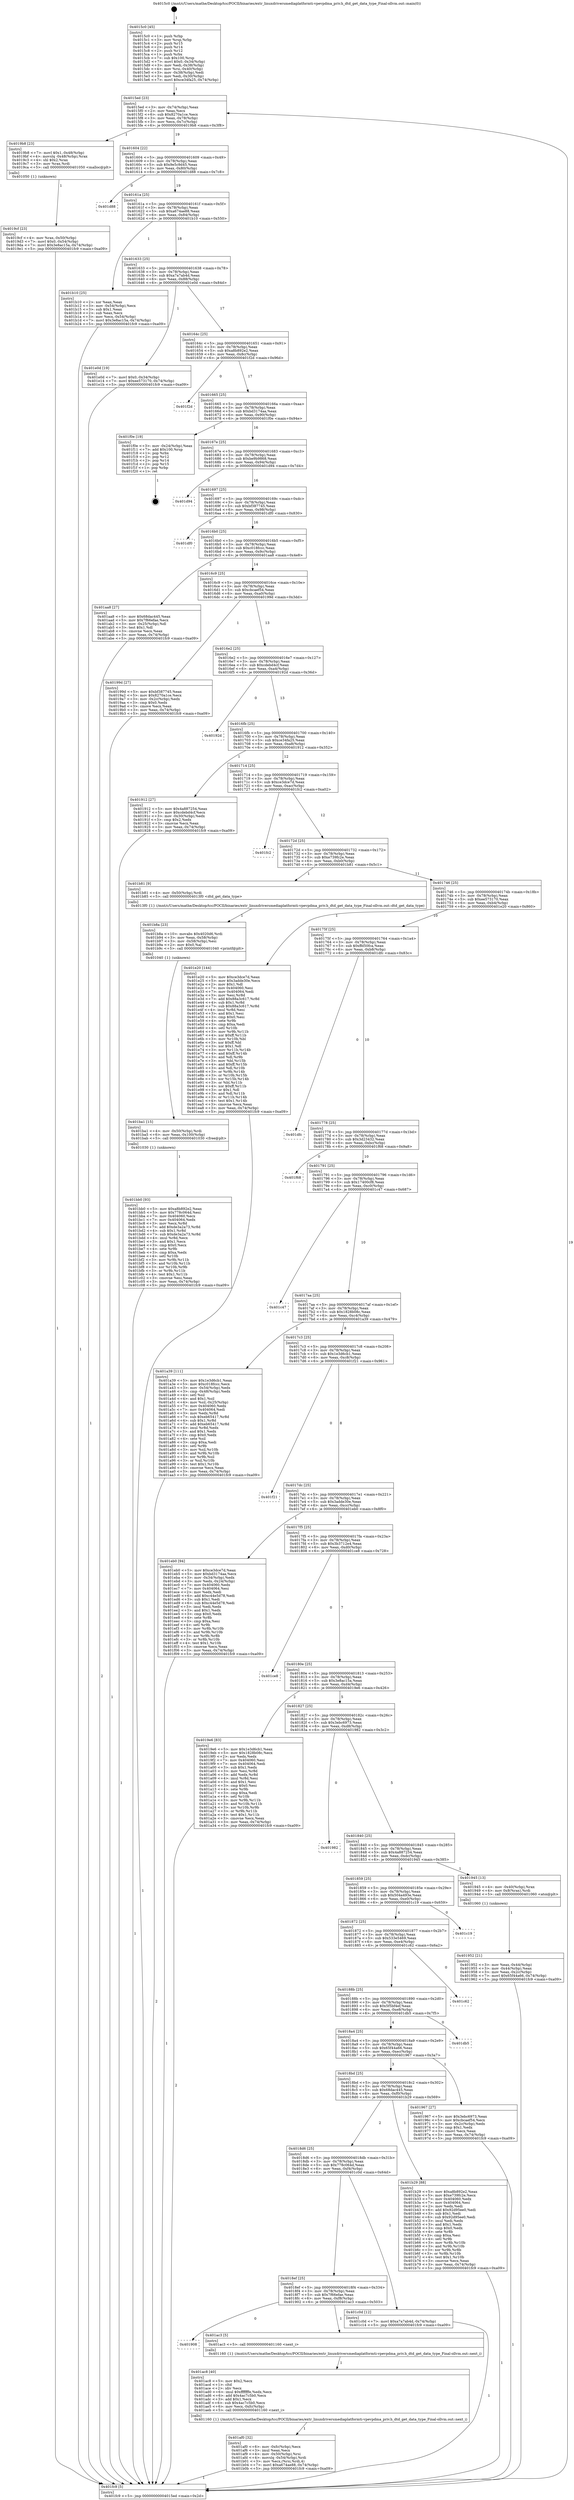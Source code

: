 digraph "0x4015c0" {
  label = "0x4015c0 (/mnt/c/Users/mathe/Desktop/tcc/POCII/binaries/extr_linuxdriversmediaplatformti-vpevpdma_priv.h_dtd_get_data_type_Final-ollvm.out::main(0))"
  labelloc = "t"
  node[shape=record]

  Entry [label="",width=0.3,height=0.3,shape=circle,fillcolor=black,style=filled]
  "0x4015ed" [label="{
     0x4015ed [23]\l
     | [instrs]\l
     &nbsp;&nbsp;0x4015ed \<+3\>: mov -0x74(%rbp),%eax\l
     &nbsp;&nbsp;0x4015f0 \<+2\>: mov %eax,%ecx\l
     &nbsp;&nbsp;0x4015f2 \<+6\>: sub $0x8270a1ce,%ecx\l
     &nbsp;&nbsp;0x4015f8 \<+3\>: mov %eax,-0x78(%rbp)\l
     &nbsp;&nbsp;0x4015fb \<+3\>: mov %ecx,-0x7c(%rbp)\l
     &nbsp;&nbsp;0x4015fe \<+6\>: je 00000000004019b8 \<main+0x3f8\>\l
  }"]
  "0x4019b8" [label="{
     0x4019b8 [23]\l
     | [instrs]\l
     &nbsp;&nbsp;0x4019b8 \<+7\>: movl $0x1,-0x48(%rbp)\l
     &nbsp;&nbsp;0x4019bf \<+4\>: movslq -0x48(%rbp),%rax\l
     &nbsp;&nbsp;0x4019c3 \<+4\>: shl $0x2,%rax\l
     &nbsp;&nbsp;0x4019c7 \<+3\>: mov %rax,%rdi\l
     &nbsp;&nbsp;0x4019ca \<+5\>: call 0000000000401050 \<malloc@plt\>\l
     | [calls]\l
     &nbsp;&nbsp;0x401050 \{1\} (unknown)\l
  }"]
  "0x401604" [label="{
     0x401604 [22]\l
     | [instrs]\l
     &nbsp;&nbsp;0x401604 \<+5\>: jmp 0000000000401609 \<main+0x49\>\l
     &nbsp;&nbsp;0x401609 \<+3\>: mov -0x78(%rbp),%eax\l
     &nbsp;&nbsp;0x40160c \<+5\>: sub $0x9e5c9d45,%eax\l
     &nbsp;&nbsp;0x401611 \<+3\>: mov %eax,-0x80(%rbp)\l
     &nbsp;&nbsp;0x401614 \<+6\>: je 0000000000401d88 \<main+0x7c8\>\l
  }"]
  Exit [label="",width=0.3,height=0.3,shape=circle,fillcolor=black,style=filled,peripheries=2]
  "0x401d88" [label="{
     0x401d88\l
  }", style=dashed]
  "0x40161a" [label="{
     0x40161a [25]\l
     | [instrs]\l
     &nbsp;&nbsp;0x40161a \<+5\>: jmp 000000000040161f \<main+0x5f\>\l
     &nbsp;&nbsp;0x40161f \<+3\>: mov -0x78(%rbp),%eax\l
     &nbsp;&nbsp;0x401622 \<+5\>: sub $0xa674ae88,%eax\l
     &nbsp;&nbsp;0x401627 \<+6\>: mov %eax,-0x84(%rbp)\l
     &nbsp;&nbsp;0x40162d \<+6\>: je 0000000000401b10 \<main+0x550\>\l
  }"]
  "0x401bb0" [label="{
     0x401bb0 [93]\l
     | [instrs]\l
     &nbsp;&nbsp;0x401bb0 \<+5\>: mov $0xa8b892e2,%eax\l
     &nbsp;&nbsp;0x401bb5 \<+5\>: mov $0x778c064d,%esi\l
     &nbsp;&nbsp;0x401bba \<+7\>: mov 0x404060,%ecx\l
     &nbsp;&nbsp;0x401bc1 \<+7\>: mov 0x404064,%edx\l
     &nbsp;&nbsp;0x401bc8 \<+3\>: mov %ecx,%r8d\l
     &nbsp;&nbsp;0x401bcb \<+7\>: add $0xde3a2a73,%r8d\l
     &nbsp;&nbsp;0x401bd2 \<+4\>: sub $0x1,%r8d\l
     &nbsp;&nbsp;0x401bd6 \<+7\>: sub $0xde3a2a73,%r8d\l
     &nbsp;&nbsp;0x401bdd \<+4\>: imul %r8d,%ecx\l
     &nbsp;&nbsp;0x401be1 \<+3\>: and $0x1,%ecx\l
     &nbsp;&nbsp;0x401be4 \<+3\>: cmp $0x0,%ecx\l
     &nbsp;&nbsp;0x401be7 \<+4\>: sete %r9b\l
     &nbsp;&nbsp;0x401beb \<+3\>: cmp $0xa,%edx\l
     &nbsp;&nbsp;0x401bee \<+4\>: setl %r10b\l
     &nbsp;&nbsp;0x401bf2 \<+3\>: mov %r9b,%r11b\l
     &nbsp;&nbsp;0x401bf5 \<+3\>: and %r10b,%r11b\l
     &nbsp;&nbsp;0x401bf8 \<+3\>: xor %r10b,%r9b\l
     &nbsp;&nbsp;0x401bfb \<+3\>: or %r9b,%r11b\l
     &nbsp;&nbsp;0x401bfe \<+4\>: test $0x1,%r11b\l
     &nbsp;&nbsp;0x401c02 \<+3\>: cmovne %esi,%eax\l
     &nbsp;&nbsp;0x401c05 \<+3\>: mov %eax,-0x74(%rbp)\l
     &nbsp;&nbsp;0x401c08 \<+5\>: jmp 0000000000401fc9 \<main+0xa09\>\l
  }"]
  "0x401b10" [label="{
     0x401b10 [25]\l
     | [instrs]\l
     &nbsp;&nbsp;0x401b10 \<+2\>: xor %eax,%eax\l
     &nbsp;&nbsp;0x401b12 \<+3\>: mov -0x54(%rbp),%ecx\l
     &nbsp;&nbsp;0x401b15 \<+3\>: sub $0x1,%eax\l
     &nbsp;&nbsp;0x401b18 \<+2\>: sub %eax,%ecx\l
     &nbsp;&nbsp;0x401b1a \<+3\>: mov %ecx,-0x54(%rbp)\l
     &nbsp;&nbsp;0x401b1d \<+7\>: movl $0x3e8ac15a,-0x74(%rbp)\l
     &nbsp;&nbsp;0x401b24 \<+5\>: jmp 0000000000401fc9 \<main+0xa09\>\l
  }"]
  "0x401633" [label="{
     0x401633 [25]\l
     | [instrs]\l
     &nbsp;&nbsp;0x401633 \<+5\>: jmp 0000000000401638 \<main+0x78\>\l
     &nbsp;&nbsp;0x401638 \<+3\>: mov -0x78(%rbp),%eax\l
     &nbsp;&nbsp;0x40163b \<+5\>: sub $0xa7a7ab4d,%eax\l
     &nbsp;&nbsp;0x401640 \<+6\>: mov %eax,-0x88(%rbp)\l
     &nbsp;&nbsp;0x401646 \<+6\>: je 0000000000401e0d \<main+0x84d\>\l
  }"]
  "0x401ba1" [label="{
     0x401ba1 [15]\l
     | [instrs]\l
     &nbsp;&nbsp;0x401ba1 \<+4\>: mov -0x50(%rbp),%rdi\l
     &nbsp;&nbsp;0x401ba5 \<+6\>: mov %eax,-0x100(%rbp)\l
     &nbsp;&nbsp;0x401bab \<+5\>: call 0000000000401030 \<free@plt\>\l
     | [calls]\l
     &nbsp;&nbsp;0x401030 \{1\} (unknown)\l
  }"]
  "0x401e0d" [label="{
     0x401e0d [19]\l
     | [instrs]\l
     &nbsp;&nbsp;0x401e0d \<+7\>: movl $0x0,-0x34(%rbp)\l
     &nbsp;&nbsp;0x401e14 \<+7\>: movl $0xee573170,-0x74(%rbp)\l
     &nbsp;&nbsp;0x401e1b \<+5\>: jmp 0000000000401fc9 \<main+0xa09\>\l
  }"]
  "0x40164c" [label="{
     0x40164c [25]\l
     | [instrs]\l
     &nbsp;&nbsp;0x40164c \<+5\>: jmp 0000000000401651 \<main+0x91\>\l
     &nbsp;&nbsp;0x401651 \<+3\>: mov -0x78(%rbp),%eax\l
     &nbsp;&nbsp;0x401654 \<+5\>: sub $0xa8b892e2,%eax\l
     &nbsp;&nbsp;0x401659 \<+6\>: mov %eax,-0x8c(%rbp)\l
     &nbsp;&nbsp;0x40165f \<+6\>: je 0000000000401f2d \<main+0x96d\>\l
  }"]
  "0x401b8a" [label="{
     0x401b8a [23]\l
     | [instrs]\l
     &nbsp;&nbsp;0x401b8a \<+10\>: movabs $0x4020d6,%rdi\l
     &nbsp;&nbsp;0x401b94 \<+3\>: mov %eax,-0x58(%rbp)\l
     &nbsp;&nbsp;0x401b97 \<+3\>: mov -0x58(%rbp),%esi\l
     &nbsp;&nbsp;0x401b9a \<+2\>: mov $0x0,%al\l
     &nbsp;&nbsp;0x401b9c \<+5\>: call 0000000000401040 \<printf@plt\>\l
     | [calls]\l
     &nbsp;&nbsp;0x401040 \{1\} (unknown)\l
  }"]
  "0x401f2d" [label="{
     0x401f2d\l
  }", style=dashed]
  "0x401665" [label="{
     0x401665 [25]\l
     | [instrs]\l
     &nbsp;&nbsp;0x401665 \<+5\>: jmp 000000000040166a \<main+0xaa\>\l
     &nbsp;&nbsp;0x40166a \<+3\>: mov -0x78(%rbp),%eax\l
     &nbsp;&nbsp;0x40166d \<+5\>: sub $0xbd3174aa,%eax\l
     &nbsp;&nbsp;0x401672 \<+6\>: mov %eax,-0x90(%rbp)\l
     &nbsp;&nbsp;0x401678 \<+6\>: je 0000000000401f0e \<main+0x94e\>\l
  }"]
  "0x401af0" [label="{
     0x401af0 [32]\l
     | [instrs]\l
     &nbsp;&nbsp;0x401af0 \<+6\>: mov -0xfc(%rbp),%ecx\l
     &nbsp;&nbsp;0x401af6 \<+3\>: imul %eax,%ecx\l
     &nbsp;&nbsp;0x401af9 \<+4\>: mov -0x50(%rbp),%rsi\l
     &nbsp;&nbsp;0x401afd \<+4\>: movslq -0x54(%rbp),%rdi\l
     &nbsp;&nbsp;0x401b01 \<+3\>: mov %ecx,(%rsi,%rdi,4)\l
     &nbsp;&nbsp;0x401b04 \<+7\>: movl $0xa674ae88,-0x74(%rbp)\l
     &nbsp;&nbsp;0x401b0b \<+5\>: jmp 0000000000401fc9 \<main+0xa09\>\l
  }"]
  "0x401f0e" [label="{
     0x401f0e [19]\l
     | [instrs]\l
     &nbsp;&nbsp;0x401f0e \<+3\>: mov -0x24(%rbp),%eax\l
     &nbsp;&nbsp;0x401f11 \<+7\>: add $0x100,%rsp\l
     &nbsp;&nbsp;0x401f18 \<+1\>: pop %rbx\l
     &nbsp;&nbsp;0x401f19 \<+2\>: pop %r12\l
     &nbsp;&nbsp;0x401f1b \<+2\>: pop %r14\l
     &nbsp;&nbsp;0x401f1d \<+2\>: pop %r15\l
     &nbsp;&nbsp;0x401f1f \<+1\>: pop %rbp\l
     &nbsp;&nbsp;0x401f20 \<+1\>: ret\l
  }"]
  "0x40167e" [label="{
     0x40167e [25]\l
     | [instrs]\l
     &nbsp;&nbsp;0x40167e \<+5\>: jmp 0000000000401683 \<main+0xc3\>\l
     &nbsp;&nbsp;0x401683 \<+3\>: mov -0x78(%rbp),%eax\l
     &nbsp;&nbsp;0x401686 \<+5\>: sub $0xbe9b9868,%eax\l
     &nbsp;&nbsp;0x40168b \<+6\>: mov %eax,-0x94(%rbp)\l
     &nbsp;&nbsp;0x401691 \<+6\>: je 0000000000401d94 \<main+0x7d4\>\l
  }"]
  "0x401ac8" [label="{
     0x401ac8 [40]\l
     | [instrs]\l
     &nbsp;&nbsp;0x401ac8 \<+5\>: mov $0x2,%ecx\l
     &nbsp;&nbsp;0x401acd \<+1\>: cltd\l
     &nbsp;&nbsp;0x401ace \<+2\>: idiv %ecx\l
     &nbsp;&nbsp;0x401ad0 \<+6\>: imul $0xfffffffe,%edx,%ecx\l
     &nbsp;&nbsp;0x401ad6 \<+6\>: add $0x4ac7c5b0,%ecx\l
     &nbsp;&nbsp;0x401adc \<+3\>: add $0x1,%ecx\l
     &nbsp;&nbsp;0x401adf \<+6\>: sub $0x4ac7c5b0,%ecx\l
     &nbsp;&nbsp;0x401ae5 \<+6\>: mov %ecx,-0xfc(%rbp)\l
     &nbsp;&nbsp;0x401aeb \<+5\>: call 0000000000401160 \<next_i\>\l
     | [calls]\l
     &nbsp;&nbsp;0x401160 \{1\} (/mnt/c/Users/mathe/Desktop/tcc/POCII/binaries/extr_linuxdriversmediaplatformti-vpevpdma_priv.h_dtd_get_data_type_Final-ollvm.out::next_i)\l
  }"]
  "0x401d94" [label="{
     0x401d94\l
  }", style=dashed]
  "0x401697" [label="{
     0x401697 [25]\l
     | [instrs]\l
     &nbsp;&nbsp;0x401697 \<+5\>: jmp 000000000040169c \<main+0xdc\>\l
     &nbsp;&nbsp;0x40169c \<+3\>: mov -0x78(%rbp),%eax\l
     &nbsp;&nbsp;0x40169f \<+5\>: sub $0xbf387745,%eax\l
     &nbsp;&nbsp;0x4016a4 \<+6\>: mov %eax,-0x98(%rbp)\l
     &nbsp;&nbsp;0x4016aa \<+6\>: je 0000000000401df0 \<main+0x830\>\l
  }"]
  "0x401908" [label="{
     0x401908\l
  }", style=dashed]
  "0x401df0" [label="{
     0x401df0\l
  }", style=dashed]
  "0x4016b0" [label="{
     0x4016b0 [25]\l
     | [instrs]\l
     &nbsp;&nbsp;0x4016b0 \<+5\>: jmp 00000000004016b5 \<main+0xf5\>\l
     &nbsp;&nbsp;0x4016b5 \<+3\>: mov -0x78(%rbp),%eax\l
     &nbsp;&nbsp;0x4016b8 \<+5\>: sub $0xc018fccc,%eax\l
     &nbsp;&nbsp;0x4016bd \<+6\>: mov %eax,-0x9c(%rbp)\l
     &nbsp;&nbsp;0x4016c3 \<+6\>: je 0000000000401aa8 \<main+0x4e8\>\l
  }"]
  "0x401ac3" [label="{
     0x401ac3 [5]\l
     | [instrs]\l
     &nbsp;&nbsp;0x401ac3 \<+5\>: call 0000000000401160 \<next_i\>\l
     | [calls]\l
     &nbsp;&nbsp;0x401160 \{1\} (/mnt/c/Users/mathe/Desktop/tcc/POCII/binaries/extr_linuxdriversmediaplatformti-vpevpdma_priv.h_dtd_get_data_type_Final-ollvm.out::next_i)\l
  }"]
  "0x401aa8" [label="{
     0x401aa8 [27]\l
     | [instrs]\l
     &nbsp;&nbsp;0x401aa8 \<+5\>: mov $0x68dac445,%eax\l
     &nbsp;&nbsp;0x401aad \<+5\>: mov $0x7f66efae,%ecx\l
     &nbsp;&nbsp;0x401ab2 \<+3\>: mov -0x25(%rbp),%dl\l
     &nbsp;&nbsp;0x401ab5 \<+3\>: test $0x1,%dl\l
     &nbsp;&nbsp;0x401ab8 \<+3\>: cmovne %ecx,%eax\l
     &nbsp;&nbsp;0x401abb \<+3\>: mov %eax,-0x74(%rbp)\l
     &nbsp;&nbsp;0x401abe \<+5\>: jmp 0000000000401fc9 \<main+0xa09\>\l
  }"]
  "0x4016c9" [label="{
     0x4016c9 [25]\l
     | [instrs]\l
     &nbsp;&nbsp;0x4016c9 \<+5\>: jmp 00000000004016ce \<main+0x10e\>\l
     &nbsp;&nbsp;0x4016ce \<+3\>: mov -0x78(%rbp),%eax\l
     &nbsp;&nbsp;0x4016d1 \<+5\>: sub $0xcbcaef54,%eax\l
     &nbsp;&nbsp;0x4016d6 \<+6\>: mov %eax,-0xa0(%rbp)\l
     &nbsp;&nbsp;0x4016dc \<+6\>: je 000000000040199d \<main+0x3dd\>\l
  }"]
  "0x4018ef" [label="{
     0x4018ef [25]\l
     | [instrs]\l
     &nbsp;&nbsp;0x4018ef \<+5\>: jmp 00000000004018f4 \<main+0x334\>\l
     &nbsp;&nbsp;0x4018f4 \<+3\>: mov -0x78(%rbp),%eax\l
     &nbsp;&nbsp;0x4018f7 \<+5\>: sub $0x7f66efae,%eax\l
     &nbsp;&nbsp;0x4018fc \<+6\>: mov %eax,-0xf8(%rbp)\l
     &nbsp;&nbsp;0x401902 \<+6\>: je 0000000000401ac3 \<main+0x503\>\l
  }"]
  "0x40199d" [label="{
     0x40199d [27]\l
     | [instrs]\l
     &nbsp;&nbsp;0x40199d \<+5\>: mov $0xbf387745,%eax\l
     &nbsp;&nbsp;0x4019a2 \<+5\>: mov $0x8270a1ce,%ecx\l
     &nbsp;&nbsp;0x4019a7 \<+3\>: mov -0x2c(%rbp),%edx\l
     &nbsp;&nbsp;0x4019aa \<+3\>: cmp $0x0,%edx\l
     &nbsp;&nbsp;0x4019ad \<+3\>: cmove %ecx,%eax\l
     &nbsp;&nbsp;0x4019b0 \<+3\>: mov %eax,-0x74(%rbp)\l
     &nbsp;&nbsp;0x4019b3 \<+5\>: jmp 0000000000401fc9 \<main+0xa09\>\l
  }"]
  "0x4016e2" [label="{
     0x4016e2 [25]\l
     | [instrs]\l
     &nbsp;&nbsp;0x4016e2 \<+5\>: jmp 00000000004016e7 \<main+0x127\>\l
     &nbsp;&nbsp;0x4016e7 \<+3\>: mov -0x78(%rbp),%eax\l
     &nbsp;&nbsp;0x4016ea \<+5\>: sub $0xcdebd4cf,%eax\l
     &nbsp;&nbsp;0x4016ef \<+6\>: mov %eax,-0xa4(%rbp)\l
     &nbsp;&nbsp;0x4016f5 \<+6\>: je 000000000040192d \<main+0x36d\>\l
  }"]
  "0x401c0d" [label="{
     0x401c0d [12]\l
     | [instrs]\l
     &nbsp;&nbsp;0x401c0d \<+7\>: movl $0xa7a7ab4d,-0x74(%rbp)\l
     &nbsp;&nbsp;0x401c14 \<+5\>: jmp 0000000000401fc9 \<main+0xa09\>\l
  }"]
  "0x40192d" [label="{
     0x40192d\l
  }", style=dashed]
  "0x4016fb" [label="{
     0x4016fb [25]\l
     | [instrs]\l
     &nbsp;&nbsp;0x4016fb \<+5\>: jmp 0000000000401700 \<main+0x140\>\l
     &nbsp;&nbsp;0x401700 \<+3\>: mov -0x78(%rbp),%eax\l
     &nbsp;&nbsp;0x401703 \<+5\>: sub $0xce34fa25,%eax\l
     &nbsp;&nbsp;0x401708 \<+6\>: mov %eax,-0xa8(%rbp)\l
     &nbsp;&nbsp;0x40170e \<+6\>: je 0000000000401912 \<main+0x352\>\l
  }"]
  "0x4018d6" [label="{
     0x4018d6 [25]\l
     | [instrs]\l
     &nbsp;&nbsp;0x4018d6 \<+5\>: jmp 00000000004018db \<main+0x31b\>\l
     &nbsp;&nbsp;0x4018db \<+3\>: mov -0x78(%rbp),%eax\l
     &nbsp;&nbsp;0x4018de \<+5\>: sub $0x778c064d,%eax\l
     &nbsp;&nbsp;0x4018e3 \<+6\>: mov %eax,-0xf4(%rbp)\l
     &nbsp;&nbsp;0x4018e9 \<+6\>: je 0000000000401c0d \<main+0x64d\>\l
  }"]
  "0x401912" [label="{
     0x401912 [27]\l
     | [instrs]\l
     &nbsp;&nbsp;0x401912 \<+5\>: mov $0x4a887254,%eax\l
     &nbsp;&nbsp;0x401917 \<+5\>: mov $0xcdebd4cf,%ecx\l
     &nbsp;&nbsp;0x40191c \<+3\>: mov -0x30(%rbp),%edx\l
     &nbsp;&nbsp;0x40191f \<+3\>: cmp $0x2,%edx\l
     &nbsp;&nbsp;0x401922 \<+3\>: cmovne %ecx,%eax\l
     &nbsp;&nbsp;0x401925 \<+3\>: mov %eax,-0x74(%rbp)\l
     &nbsp;&nbsp;0x401928 \<+5\>: jmp 0000000000401fc9 \<main+0xa09\>\l
  }"]
  "0x401714" [label="{
     0x401714 [25]\l
     | [instrs]\l
     &nbsp;&nbsp;0x401714 \<+5\>: jmp 0000000000401719 \<main+0x159\>\l
     &nbsp;&nbsp;0x401719 \<+3\>: mov -0x78(%rbp),%eax\l
     &nbsp;&nbsp;0x40171c \<+5\>: sub $0xce3dce7d,%eax\l
     &nbsp;&nbsp;0x401721 \<+6\>: mov %eax,-0xac(%rbp)\l
     &nbsp;&nbsp;0x401727 \<+6\>: je 0000000000401fc2 \<main+0xa02\>\l
  }"]
  "0x401fc9" [label="{
     0x401fc9 [5]\l
     | [instrs]\l
     &nbsp;&nbsp;0x401fc9 \<+5\>: jmp 00000000004015ed \<main+0x2d\>\l
  }"]
  "0x4015c0" [label="{
     0x4015c0 [45]\l
     | [instrs]\l
     &nbsp;&nbsp;0x4015c0 \<+1\>: push %rbp\l
     &nbsp;&nbsp;0x4015c1 \<+3\>: mov %rsp,%rbp\l
     &nbsp;&nbsp;0x4015c4 \<+2\>: push %r15\l
     &nbsp;&nbsp;0x4015c6 \<+2\>: push %r14\l
     &nbsp;&nbsp;0x4015c8 \<+2\>: push %r12\l
     &nbsp;&nbsp;0x4015ca \<+1\>: push %rbx\l
     &nbsp;&nbsp;0x4015cb \<+7\>: sub $0x100,%rsp\l
     &nbsp;&nbsp;0x4015d2 \<+7\>: movl $0x0,-0x34(%rbp)\l
     &nbsp;&nbsp;0x4015d9 \<+3\>: mov %edi,-0x38(%rbp)\l
     &nbsp;&nbsp;0x4015dc \<+4\>: mov %rsi,-0x40(%rbp)\l
     &nbsp;&nbsp;0x4015e0 \<+3\>: mov -0x38(%rbp),%edi\l
     &nbsp;&nbsp;0x4015e3 \<+3\>: mov %edi,-0x30(%rbp)\l
     &nbsp;&nbsp;0x4015e6 \<+7\>: movl $0xce34fa25,-0x74(%rbp)\l
  }"]
  "0x401b29" [label="{
     0x401b29 [88]\l
     | [instrs]\l
     &nbsp;&nbsp;0x401b29 \<+5\>: mov $0xa8b892e2,%eax\l
     &nbsp;&nbsp;0x401b2e \<+5\>: mov $0xe739fc2e,%ecx\l
     &nbsp;&nbsp;0x401b33 \<+7\>: mov 0x404060,%edx\l
     &nbsp;&nbsp;0x401b3a \<+7\>: mov 0x404064,%esi\l
     &nbsp;&nbsp;0x401b41 \<+2\>: mov %edx,%edi\l
     &nbsp;&nbsp;0x401b43 \<+6\>: add $0x92d95ee0,%edi\l
     &nbsp;&nbsp;0x401b49 \<+3\>: sub $0x1,%edi\l
     &nbsp;&nbsp;0x401b4c \<+6\>: sub $0x92d95ee0,%edi\l
     &nbsp;&nbsp;0x401b52 \<+3\>: imul %edi,%edx\l
     &nbsp;&nbsp;0x401b55 \<+3\>: and $0x1,%edx\l
     &nbsp;&nbsp;0x401b58 \<+3\>: cmp $0x0,%edx\l
     &nbsp;&nbsp;0x401b5b \<+4\>: sete %r8b\l
     &nbsp;&nbsp;0x401b5f \<+3\>: cmp $0xa,%esi\l
     &nbsp;&nbsp;0x401b62 \<+4\>: setl %r9b\l
     &nbsp;&nbsp;0x401b66 \<+3\>: mov %r8b,%r10b\l
     &nbsp;&nbsp;0x401b69 \<+3\>: and %r9b,%r10b\l
     &nbsp;&nbsp;0x401b6c \<+3\>: xor %r9b,%r8b\l
     &nbsp;&nbsp;0x401b6f \<+3\>: or %r8b,%r10b\l
     &nbsp;&nbsp;0x401b72 \<+4\>: test $0x1,%r10b\l
     &nbsp;&nbsp;0x401b76 \<+3\>: cmovne %ecx,%eax\l
     &nbsp;&nbsp;0x401b79 \<+3\>: mov %eax,-0x74(%rbp)\l
     &nbsp;&nbsp;0x401b7c \<+5\>: jmp 0000000000401fc9 \<main+0xa09\>\l
  }"]
  "0x401fc2" [label="{
     0x401fc2\l
  }", style=dashed]
  "0x40172d" [label="{
     0x40172d [25]\l
     | [instrs]\l
     &nbsp;&nbsp;0x40172d \<+5\>: jmp 0000000000401732 \<main+0x172\>\l
     &nbsp;&nbsp;0x401732 \<+3\>: mov -0x78(%rbp),%eax\l
     &nbsp;&nbsp;0x401735 \<+5\>: sub $0xe739fc2e,%eax\l
     &nbsp;&nbsp;0x40173a \<+6\>: mov %eax,-0xb0(%rbp)\l
     &nbsp;&nbsp;0x401740 \<+6\>: je 0000000000401b81 \<main+0x5c1\>\l
  }"]
  "0x4019cf" [label="{
     0x4019cf [23]\l
     | [instrs]\l
     &nbsp;&nbsp;0x4019cf \<+4\>: mov %rax,-0x50(%rbp)\l
     &nbsp;&nbsp;0x4019d3 \<+7\>: movl $0x0,-0x54(%rbp)\l
     &nbsp;&nbsp;0x4019da \<+7\>: movl $0x3e8ac15a,-0x74(%rbp)\l
     &nbsp;&nbsp;0x4019e1 \<+5\>: jmp 0000000000401fc9 \<main+0xa09\>\l
  }"]
  "0x401b81" [label="{
     0x401b81 [9]\l
     | [instrs]\l
     &nbsp;&nbsp;0x401b81 \<+4\>: mov -0x50(%rbp),%rdi\l
     &nbsp;&nbsp;0x401b85 \<+5\>: call 00000000004013f0 \<dtd_get_data_type\>\l
     | [calls]\l
     &nbsp;&nbsp;0x4013f0 \{1\} (/mnt/c/Users/mathe/Desktop/tcc/POCII/binaries/extr_linuxdriversmediaplatformti-vpevpdma_priv.h_dtd_get_data_type_Final-ollvm.out::dtd_get_data_type)\l
  }"]
  "0x401746" [label="{
     0x401746 [25]\l
     | [instrs]\l
     &nbsp;&nbsp;0x401746 \<+5\>: jmp 000000000040174b \<main+0x18b\>\l
     &nbsp;&nbsp;0x40174b \<+3\>: mov -0x78(%rbp),%eax\l
     &nbsp;&nbsp;0x40174e \<+5\>: sub $0xee573170,%eax\l
     &nbsp;&nbsp;0x401753 \<+6\>: mov %eax,-0xb4(%rbp)\l
     &nbsp;&nbsp;0x401759 \<+6\>: je 0000000000401e20 \<main+0x860\>\l
  }"]
  "0x4018bd" [label="{
     0x4018bd [25]\l
     | [instrs]\l
     &nbsp;&nbsp;0x4018bd \<+5\>: jmp 00000000004018c2 \<main+0x302\>\l
     &nbsp;&nbsp;0x4018c2 \<+3\>: mov -0x78(%rbp),%eax\l
     &nbsp;&nbsp;0x4018c5 \<+5\>: sub $0x68dac445,%eax\l
     &nbsp;&nbsp;0x4018ca \<+6\>: mov %eax,-0xf0(%rbp)\l
     &nbsp;&nbsp;0x4018d0 \<+6\>: je 0000000000401b29 \<main+0x569\>\l
  }"]
  "0x401e20" [label="{
     0x401e20 [144]\l
     | [instrs]\l
     &nbsp;&nbsp;0x401e20 \<+5\>: mov $0xce3dce7d,%eax\l
     &nbsp;&nbsp;0x401e25 \<+5\>: mov $0x3adde30e,%ecx\l
     &nbsp;&nbsp;0x401e2a \<+2\>: mov $0x1,%dl\l
     &nbsp;&nbsp;0x401e2c \<+7\>: mov 0x404060,%esi\l
     &nbsp;&nbsp;0x401e33 \<+7\>: mov 0x404064,%edi\l
     &nbsp;&nbsp;0x401e3a \<+3\>: mov %esi,%r8d\l
     &nbsp;&nbsp;0x401e3d \<+7\>: add $0x88a3c617,%r8d\l
     &nbsp;&nbsp;0x401e44 \<+4\>: sub $0x1,%r8d\l
     &nbsp;&nbsp;0x401e48 \<+7\>: sub $0x88a3c617,%r8d\l
     &nbsp;&nbsp;0x401e4f \<+4\>: imul %r8d,%esi\l
     &nbsp;&nbsp;0x401e53 \<+3\>: and $0x1,%esi\l
     &nbsp;&nbsp;0x401e56 \<+3\>: cmp $0x0,%esi\l
     &nbsp;&nbsp;0x401e59 \<+4\>: sete %r9b\l
     &nbsp;&nbsp;0x401e5d \<+3\>: cmp $0xa,%edi\l
     &nbsp;&nbsp;0x401e60 \<+4\>: setl %r10b\l
     &nbsp;&nbsp;0x401e64 \<+3\>: mov %r9b,%r11b\l
     &nbsp;&nbsp;0x401e67 \<+4\>: xor $0xff,%r11b\l
     &nbsp;&nbsp;0x401e6b \<+3\>: mov %r10b,%bl\l
     &nbsp;&nbsp;0x401e6e \<+3\>: xor $0xff,%bl\l
     &nbsp;&nbsp;0x401e71 \<+3\>: xor $0x1,%dl\l
     &nbsp;&nbsp;0x401e74 \<+3\>: mov %r11b,%r14b\l
     &nbsp;&nbsp;0x401e77 \<+4\>: and $0xff,%r14b\l
     &nbsp;&nbsp;0x401e7b \<+3\>: and %dl,%r9b\l
     &nbsp;&nbsp;0x401e7e \<+3\>: mov %bl,%r15b\l
     &nbsp;&nbsp;0x401e81 \<+4\>: and $0xff,%r15b\l
     &nbsp;&nbsp;0x401e85 \<+3\>: and %dl,%r10b\l
     &nbsp;&nbsp;0x401e88 \<+3\>: or %r9b,%r14b\l
     &nbsp;&nbsp;0x401e8b \<+3\>: or %r10b,%r15b\l
     &nbsp;&nbsp;0x401e8e \<+3\>: xor %r15b,%r14b\l
     &nbsp;&nbsp;0x401e91 \<+3\>: or %bl,%r11b\l
     &nbsp;&nbsp;0x401e94 \<+4\>: xor $0xff,%r11b\l
     &nbsp;&nbsp;0x401e98 \<+3\>: or $0x1,%dl\l
     &nbsp;&nbsp;0x401e9b \<+3\>: and %dl,%r11b\l
     &nbsp;&nbsp;0x401e9e \<+3\>: or %r11b,%r14b\l
     &nbsp;&nbsp;0x401ea1 \<+4\>: test $0x1,%r14b\l
     &nbsp;&nbsp;0x401ea5 \<+3\>: cmovne %ecx,%eax\l
     &nbsp;&nbsp;0x401ea8 \<+3\>: mov %eax,-0x74(%rbp)\l
     &nbsp;&nbsp;0x401eab \<+5\>: jmp 0000000000401fc9 \<main+0xa09\>\l
  }"]
  "0x40175f" [label="{
     0x40175f [25]\l
     | [instrs]\l
     &nbsp;&nbsp;0x40175f \<+5\>: jmp 0000000000401764 \<main+0x1a4\>\l
     &nbsp;&nbsp;0x401764 \<+3\>: mov -0x78(%rbp),%eax\l
     &nbsp;&nbsp;0x401767 \<+5\>: sub $0xffd50fca,%eax\l
     &nbsp;&nbsp;0x40176c \<+6\>: mov %eax,-0xb8(%rbp)\l
     &nbsp;&nbsp;0x401772 \<+6\>: je 0000000000401dfc \<main+0x83c\>\l
  }"]
  "0x401967" [label="{
     0x401967 [27]\l
     | [instrs]\l
     &nbsp;&nbsp;0x401967 \<+5\>: mov $0x3ebc6973,%eax\l
     &nbsp;&nbsp;0x40196c \<+5\>: mov $0xcbcaef54,%ecx\l
     &nbsp;&nbsp;0x401971 \<+3\>: mov -0x2c(%rbp),%edx\l
     &nbsp;&nbsp;0x401974 \<+3\>: cmp $0x1,%edx\l
     &nbsp;&nbsp;0x401977 \<+3\>: cmovl %ecx,%eax\l
     &nbsp;&nbsp;0x40197a \<+3\>: mov %eax,-0x74(%rbp)\l
     &nbsp;&nbsp;0x40197d \<+5\>: jmp 0000000000401fc9 \<main+0xa09\>\l
  }"]
  "0x401dfc" [label="{
     0x401dfc\l
  }", style=dashed]
  "0x401778" [label="{
     0x401778 [25]\l
     | [instrs]\l
     &nbsp;&nbsp;0x401778 \<+5\>: jmp 000000000040177d \<main+0x1bd\>\l
     &nbsp;&nbsp;0x40177d \<+3\>: mov -0x78(%rbp),%eax\l
     &nbsp;&nbsp;0x401780 \<+5\>: sub $0x3d23432,%eax\l
     &nbsp;&nbsp;0x401785 \<+6\>: mov %eax,-0xbc(%rbp)\l
     &nbsp;&nbsp;0x40178b \<+6\>: je 0000000000401f68 \<main+0x9a8\>\l
  }"]
  "0x4018a4" [label="{
     0x4018a4 [25]\l
     | [instrs]\l
     &nbsp;&nbsp;0x4018a4 \<+5\>: jmp 00000000004018a9 \<main+0x2e9\>\l
     &nbsp;&nbsp;0x4018a9 \<+3\>: mov -0x78(%rbp),%eax\l
     &nbsp;&nbsp;0x4018ac \<+5\>: sub $0x65f44a66,%eax\l
     &nbsp;&nbsp;0x4018b1 \<+6\>: mov %eax,-0xec(%rbp)\l
     &nbsp;&nbsp;0x4018b7 \<+6\>: je 0000000000401967 \<main+0x3a7\>\l
  }"]
  "0x401f68" [label="{
     0x401f68\l
  }", style=dashed]
  "0x401791" [label="{
     0x401791 [25]\l
     | [instrs]\l
     &nbsp;&nbsp;0x401791 \<+5\>: jmp 0000000000401796 \<main+0x1d6\>\l
     &nbsp;&nbsp;0x401796 \<+3\>: mov -0x78(%rbp),%eax\l
     &nbsp;&nbsp;0x401799 \<+5\>: sub $0x17400cf8,%eax\l
     &nbsp;&nbsp;0x40179e \<+6\>: mov %eax,-0xc0(%rbp)\l
     &nbsp;&nbsp;0x4017a4 \<+6\>: je 0000000000401c47 \<main+0x687\>\l
  }"]
  "0x401db5" [label="{
     0x401db5\l
  }", style=dashed]
  "0x401c47" [label="{
     0x401c47\l
  }", style=dashed]
  "0x4017aa" [label="{
     0x4017aa [25]\l
     | [instrs]\l
     &nbsp;&nbsp;0x4017aa \<+5\>: jmp 00000000004017af \<main+0x1ef\>\l
     &nbsp;&nbsp;0x4017af \<+3\>: mov -0x78(%rbp),%eax\l
     &nbsp;&nbsp;0x4017b2 \<+5\>: sub $0x1828b08c,%eax\l
     &nbsp;&nbsp;0x4017b7 \<+6\>: mov %eax,-0xc4(%rbp)\l
     &nbsp;&nbsp;0x4017bd \<+6\>: je 0000000000401a39 \<main+0x479\>\l
  }"]
  "0x40188b" [label="{
     0x40188b [25]\l
     | [instrs]\l
     &nbsp;&nbsp;0x40188b \<+5\>: jmp 0000000000401890 \<main+0x2d0\>\l
     &nbsp;&nbsp;0x401890 \<+3\>: mov -0x78(%rbp),%eax\l
     &nbsp;&nbsp;0x401893 \<+5\>: sub $0x5f5bf4ef,%eax\l
     &nbsp;&nbsp;0x401898 \<+6\>: mov %eax,-0xe8(%rbp)\l
     &nbsp;&nbsp;0x40189e \<+6\>: je 0000000000401db5 \<main+0x7f5\>\l
  }"]
  "0x401a39" [label="{
     0x401a39 [111]\l
     | [instrs]\l
     &nbsp;&nbsp;0x401a39 \<+5\>: mov $0x1e3d6cb1,%eax\l
     &nbsp;&nbsp;0x401a3e \<+5\>: mov $0xc018fccc,%ecx\l
     &nbsp;&nbsp;0x401a43 \<+3\>: mov -0x54(%rbp),%edx\l
     &nbsp;&nbsp;0x401a46 \<+3\>: cmp -0x48(%rbp),%edx\l
     &nbsp;&nbsp;0x401a49 \<+4\>: setl %sil\l
     &nbsp;&nbsp;0x401a4d \<+4\>: and $0x1,%sil\l
     &nbsp;&nbsp;0x401a51 \<+4\>: mov %sil,-0x25(%rbp)\l
     &nbsp;&nbsp;0x401a55 \<+7\>: mov 0x404060,%edx\l
     &nbsp;&nbsp;0x401a5c \<+7\>: mov 0x404064,%edi\l
     &nbsp;&nbsp;0x401a63 \<+3\>: mov %edx,%r8d\l
     &nbsp;&nbsp;0x401a66 \<+7\>: sub $0xeb65417,%r8d\l
     &nbsp;&nbsp;0x401a6d \<+4\>: sub $0x1,%r8d\l
     &nbsp;&nbsp;0x401a71 \<+7\>: add $0xeb65417,%r8d\l
     &nbsp;&nbsp;0x401a78 \<+4\>: imul %r8d,%edx\l
     &nbsp;&nbsp;0x401a7c \<+3\>: and $0x1,%edx\l
     &nbsp;&nbsp;0x401a7f \<+3\>: cmp $0x0,%edx\l
     &nbsp;&nbsp;0x401a82 \<+4\>: sete %sil\l
     &nbsp;&nbsp;0x401a86 \<+3\>: cmp $0xa,%edi\l
     &nbsp;&nbsp;0x401a89 \<+4\>: setl %r9b\l
     &nbsp;&nbsp;0x401a8d \<+3\>: mov %sil,%r10b\l
     &nbsp;&nbsp;0x401a90 \<+3\>: and %r9b,%r10b\l
     &nbsp;&nbsp;0x401a93 \<+3\>: xor %r9b,%sil\l
     &nbsp;&nbsp;0x401a96 \<+3\>: or %sil,%r10b\l
     &nbsp;&nbsp;0x401a99 \<+4\>: test $0x1,%r10b\l
     &nbsp;&nbsp;0x401a9d \<+3\>: cmovne %ecx,%eax\l
     &nbsp;&nbsp;0x401aa0 \<+3\>: mov %eax,-0x74(%rbp)\l
     &nbsp;&nbsp;0x401aa3 \<+5\>: jmp 0000000000401fc9 \<main+0xa09\>\l
  }"]
  "0x4017c3" [label="{
     0x4017c3 [25]\l
     | [instrs]\l
     &nbsp;&nbsp;0x4017c3 \<+5\>: jmp 00000000004017c8 \<main+0x208\>\l
     &nbsp;&nbsp;0x4017c8 \<+3\>: mov -0x78(%rbp),%eax\l
     &nbsp;&nbsp;0x4017cb \<+5\>: sub $0x1e3d6cb1,%eax\l
     &nbsp;&nbsp;0x4017d0 \<+6\>: mov %eax,-0xc8(%rbp)\l
     &nbsp;&nbsp;0x4017d6 \<+6\>: je 0000000000401f21 \<main+0x961\>\l
  }"]
  "0x401c62" [label="{
     0x401c62\l
  }", style=dashed]
  "0x401f21" [label="{
     0x401f21\l
  }", style=dashed]
  "0x4017dc" [label="{
     0x4017dc [25]\l
     | [instrs]\l
     &nbsp;&nbsp;0x4017dc \<+5\>: jmp 00000000004017e1 \<main+0x221\>\l
     &nbsp;&nbsp;0x4017e1 \<+3\>: mov -0x78(%rbp),%eax\l
     &nbsp;&nbsp;0x4017e4 \<+5\>: sub $0x3adde30e,%eax\l
     &nbsp;&nbsp;0x4017e9 \<+6\>: mov %eax,-0xcc(%rbp)\l
     &nbsp;&nbsp;0x4017ef \<+6\>: je 0000000000401eb0 \<main+0x8f0\>\l
  }"]
  "0x401872" [label="{
     0x401872 [25]\l
     | [instrs]\l
     &nbsp;&nbsp;0x401872 \<+5\>: jmp 0000000000401877 \<main+0x2b7\>\l
     &nbsp;&nbsp;0x401877 \<+3\>: mov -0x78(%rbp),%eax\l
     &nbsp;&nbsp;0x40187a \<+5\>: sub $0x533e5469,%eax\l
     &nbsp;&nbsp;0x40187f \<+6\>: mov %eax,-0xe4(%rbp)\l
     &nbsp;&nbsp;0x401885 \<+6\>: je 0000000000401c62 \<main+0x6a2\>\l
  }"]
  "0x401eb0" [label="{
     0x401eb0 [94]\l
     | [instrs]\l
     &nbsp;&nbsp;0x401eb0 \<+5\>: mov $0xce3dce7d,%eax\l
     &nbsp;&nbsp;0x401eb5 \<+5\>: mov $0xbd3174aa,%ecx\l
     &nbsp;&nbsp;0x401eba \<+3\>: mov -0x34(%rbp),%edx\l
     &nbsp;&nbsp;0x401ebd \<+3\>: mov %edx,-0x24(%rbp)\l
     &nbsp;&nbsp;0x401ec0 \<+7\>: mov 0x404060,%edx\l
     &nbsp;&nbsp;0x401ec7 \<+7\>: mov 0x404064,%esi\l
     &nbsp;&nbsp;0x401ece \<+2\>: mov %edx,%edi\l
     &nbsp;&nbsp;0x401ed0 \<+6\>: add $0xc44e5d78,%edi\l
     &nbsp;&nbsp;0x401ed6 \<+3\>: sub $0x1,%edi\l
     &nbsp;&nbsp;0x401ed9 \<+6\>: sub $0xc44e5d78,%edi\l
     &nbsp;&nbsp;0x401edf \<+3\>: imul %edi,%edx\l
     &nbsp;&nbsp;0x401ee2 \<+3\>: and $0x1,%edx\l
     &nbsp;&nbsp;0x401ee5 \<+3\>: cmp $0x0,%edx\l
     &nbsp;&nbsp;0x401ee8 \<+4\>: sete %r8b\l
     &nbsp;&nbsp;0x401eec \<+3\>: cmp $0xa,%esi\l
     &nbsp;&nbsp;0x401eef \<+4\>: setl %r9b\l
     &nbsp;&nbsp;0x401ef3 \<+3\>: mov %r8b,%r10b\l
     &nbsp;&nbsp;0x401ef6 \<+3\>: and %r9b,%r10b\l
     &nbsp;&nbsp;0x401ef9 \<+3\>: xor %r9b,%r8b\l
     &nbsp;&nbsp;0x401efc \<+3\>: or %r8b,%r10b\l
     &nbsp;&nbsp;0x401eff \<+4\>: test $0x1,%r10b\l
     &nbsp;&nbsp;0x401f03 \<+3\>: cmovne %ecx,%eax\l
     &nbsp;&nbsp;0x401f06 \<+3\>: mov %eax,-0x74(%rbp)\l
     &nbsp;&nbsp;0x401f09 \<+5\>: jmp 0000000000401fc9 \<main+0xa09\>\l
  }"]
  "0x4017f5" [label="{
     0x4017f5 [25]\l
     | [instrs]\l
     &nbsp;&nbsp;0x4017f5 \<+5\>: jmp 00000000004017fa \<main+0x23a\>\l
     &nbsp;&nbsp;0x4017fa \<+3\>: mov -0x78(%rbp),%eax\l
     &nbsp;&nbsp;0x4017fd \<+5\>: sub $0x3b3712e4,%eax\l
     &nbsp;&nbsp;0x401802 \<+6\>: mov %eax,-0xd0(%rbp)\l
     &nbsp;&nbsp;0x401808 \<+6\>: je 0000000000401ce8 \<main+0x728\>\l
  }"]
  "0x401c19" [label="{
     0x401c19\l
  }", style=dashed]
  "0x401ce8" [label="{
     0x401ce8\l
  }", style=dashed]
  "0x40180e" [label="{
     0x40180e [25]\l
     | [instrs]\l
     &nbsp;&nbsp;0x40180e \<+5\>: jmp 0000000000401813 \<main+0x253\>\l
     &nbsp;&nbsp;0x401813 \<+3\>: mov -0x78(%rbp),%eax\l
     &nbsp;&nbsp;0x401816 \<+5\>: sub $0x3e8ac15a,%eax\l
     &nbsp;&nbsp;0x40181b \<+6\>: mov %eax,-0xd4(%rbp)\l
     &nbsp;&nbsp;0x401821 \<+6\>: je 00000000004019e6 \<main+0x426\>\l
  }"]
  "0x401952" [label="{
     0x401952 [21]\l
     | [instrs]\l
     &nbsp;&nbsp;0x401952 \<+3\>: mov %eax,-0x44(%rbp)\l
     &nbsp;&nbsp;0x401955 \<+3\>: mov -0x44(%rbp),%eax\l
     &nbsp;&nbsp;0x401958 \<+3\>: mov %eax,-0x2c(%rbp)\l
     &nbsp;&nbsp;0x40195b \<+7\>: movl $0x65f44a66,-0x74(%rbp)\l
     &nbsp;&nbsp;0x401962 \<+5\>: jmp 0000000000401fc9 \<main+0xa09\>\l
  }"]
  "0x4019e6" [label="{
     0x4019e6 [83]\l
     | [instrs]\l
     &nbsp;&nbsp;0x4019e6 \<+5\>: mov $0x1e3d6cb1,%eax\l
     &nbsp;&nbsp;0x4019eb \<+5\>: mov $0x1828b08c,%ecx\l
     &nbsp;&nbsp;0x4019f0 \<+2\>: xor %edx,%edx\l
     &nbsp;&nbsp;0x4019f2 \<+7\>: mov 0x404060,%esi\l
     &nbsp;&nbsp;0x4019f9 \<+7\>: mov 0x404064,%edi\l
     &nbsp;&nbsp;0x401a00 \<+3\>: sub $0x1,%edx\l
     &nbsp;&nbsp;0x401a03 \<+3\>: mov %esi,%r8d\l
     &nbsp;&nbsp;0x401a06 \<+3\>: add %edx,%r8d\l
     &nbsp;&nbsp;0x401a09 \<+4\>: imul %r8d,%esi\l
     &nbsp;&nbsp;0x401a0d \<+3\>: and $0x1,%esi\l
     &nbsp;&nbsp;0x401a10 \<+3\>: cmp $0x0,%esi\l
     &nbsp;&nbsp;0x401a13 \<+4\>: sete %r9b\l
     &nbsp;&nbsp;0x401a17 \<+3\>: cmp $0xa,%edi\l
     &nbsp;&nbsp;0x401a1a \<+4\>: setl %r10b\l
     &nbsp;&nbsp;0x401a1e \<+3\>: mov %r9b,%r11b\l
     &nbsp;&nbsp;0x401a21 \<+3\>: and %r10b,%r11b\l
     &nbsp;&nbsp;0x401a24 \<+3\>: xor %r10b,%r9b\l
     &nbsp;&nbsp;0x401a27 \<+3\>: or %r9b,%r11b\l
     &nbsp;&nbsp;0x401a2a \<+4\>: test $0x1,%r11b\l
     &nbsp;&nbsp;0x401a2e \<+3\>: cmovne %ecx,%eax\l
     &nbsp;&nbsp;0x401a31 \<+3\>: mov %eax,-0x74(%rbp)\l
     &nbsp;&nbsp;0x401a34 \<+5\>: jmp 0000000000401fc9 \<main+0xa09\>\l
  }"]
  "0x401827" [label="{
     0x401827 [25]\l
     | [instrs]\l
     &nbsp;&nbsp;0x401827 \<+5\>: jmp 000000000040182c \<main+0x26c\>\l
     &nbsp;&nbsp;0x40182c \<+3\>: mov -0x78(%rbp),%eax\l
     &nbsp;&nbsp;0x40182f \<+5\>: sub $0x3ebc6973,%eax\l
     &nbsp;&nbsp;0x401834 \<+6\>: mov %eax,-0xd8(%rbp)\l
     &nbsp;&nbsp;0x40183a \<+6\>: je 0000000000401982 \<main+0x3c2\>\l
  }"]
  "0x401859" [label="{
     0x401859 [25]\l
     | [instrs]\l
     &nbsp;&nbsp;0x401859 \<+5\>: jmp 000000000040185e \<main+0x29e\>\l
     &nbsp;&nbsp;0x40185e \<+3\>: mov -0x78(%rbp),%eax\l
     &nbsp;&nbsp;0x401861 \<+5\>: sub $0x504a493e,%eax\l
     &nbsp;&nbsp;0x401866 \<+6\>: mov %eax,-0xe0(%rbp)\l
     &nbsp;&nbsp;0x40186c \<+6\>: je 0000000000401c19 \<main+0x659\>\l
  }"]
  "0x401982" [label="{
     0x401982\l
  }", style=dashed]
  "0x401840" [label="{
     0x401840 [25]\l
     | [instrs]\l
     &nbsp;&nbsp;0x401840 \<+5\>: jmp 0000000000401845 \<main+0x285\>\l
     &nbsp;&nbsp;0x401845 \<+3\>: mov -0x78(%rbp),%eax\l
     &nbsp;&nbsp;0x401848 \<+5\>: sub $0x4a887254,%eax\l
     &nbsp;&nbsp;0x40184d \<+6\>: mov %eax,-0xdc(%rbp)\l
     &nbsp;&nbsp;0x401853 \<+6\>: je 0000000000401945 \<main+0x385\>\l
  }"]
  "0x401945" [label="{
     0x401945 [13]\l
     | [instrs]\l
     &nbsp;&nbsp;0x401945 \<+4\>: mov -0x40(%rbp),%rax\l
     &nbsp;&nbsp;0x401949 \<+4\>: mov 0x8(%rax),%rdi\l
     &nbsp;&nbsp;0x40194d \<+5\>: call 0000000000401060 \<atoi@plt\>\l
     | [calls]\l
     &nbsp;&nbsp;0x401060 \{1\} (unknown)\l
  }"]
  Entry -> "0x4015c0" [label=" 1"]
  "0x4015ed" -> "0x4019b8" [label=" 1"]
  "0x4015ed" -> "0x401604" [label=" 19"]
  "0x401f0e" -> Exit [label=" 1"]
  "0x401604" -> "0x401d88" [label=" 0"]
  "0x401604" -> "0x40161a" [label=" 19"]
  "0x401eb0" -> "0x401fc9" [label=" 1"]
  "0x40161a" -> "0x401b10" [label=" 1"]
  "0x40161a" -> "0x401633" [label=" 18"]
  "0x401e20" -> "0x401fc9" [label=" 1"]
  "0x401633" -> "0x401e0d" [label=" 1"]
  "0x401633" -> "0x40164c" [label=" 17"]
  "0x401e0d" -> "0x401fc9" [label=" 1"]
  "0x40164c" -> "0x401f2d" [label=" 0"]
  "0x40164c" -> "0x401665" [label=" 17"]
  "0x401c0d" -> "0x401fc9" [label=" 1"]
  "0x401665" -> "0x401f0e" [label=" 1"]
  "0x401665" -> "0x40167e" [label=" 16"]
  "0x401bb0" -> "0x401fc9" [label=" 1"]
  "0x40167e" -> "0x401d94" [label=" 0"]
  "0x40167e" -> "0x401697" [label=" 16"]
  "0x401ba1" -> "0x401bb0" [label=" 1"]
  "0x401697" -> "0x401df0" [label=" 0"]
  "0x401697" -> "0x4016b0" [label=" 16"]
  "0x401b8a" -> "0x401ba1" [label=" 1"]
  "0x4016b0" -> "0x401aa8" [label=" 2"]
  "0x4016b0" -> "0x4016c9" [label=" 14"]
  "0x401b81" -> "0x401b8a" [label=" 1"]
  "0x4016c9" -> "0x40199d" [label=" 1"]
  "0x4016c9" -> "0x4016e2" [label=" 13"]
  "0x401b10" -> "0x401fc9" [label=" 1"]
  "0x4016e2" -> "0x40192d" [label=" 0"]
  "0x4016e2" -> "0x4016fb" [label=" 13"]
  "0x401af0" -> "0x401fc9" [label=" 1"]
  "0x4016fb" -> "0x401912" [label=" 1"]
  "0x4016fb" -> "0x401714" [label=" 12"]
  "0x401912" -> "0x401fc9" [label=" 1"]
  "0x4015c0" -> "0x4015ed" [label=" 1"]
  "0x401fc9" -> "0x4015ed" [label=" 19"]
  "0x401ac3" -> "0x401ac8" [label=" 1"]
  "0x401714" -> "0x401fc2" [label=" 0"]
  "0x401714" -> "0x40172d" [label=" 12"]
  "0x4018ef" -> "0x401908" [label=" 0"]
  "0x40172d" -> "0x401b81" [label=" 1"]
  "0x40172d" -> "0x401746" [label=" 11"]
  "0x401b29" -> "0x401fc9" [label=" 1"]
  "0x401746" -> "0x401e20" [label=" 1"]
  "0x401746" -> "0x40175f" [label=" 10"]
  "0x4018d6" -> "0x4018ef" [label=" 1"]
  "0x40175f" -> "0x401dfc" [label=" 0"]
  "0x40175f" -> "0x401778" [label=" 10"]
  "0x4018d6" -> "0x401c0d" [label=" 1"]
  "0x401778" -> "0x401f68" [label=" 0"]
  "0x401778" -> "0x401791" [label=" 10"]
  "0x4018bd" -> "0x4018d6" [label=" 2"]
  "0x401791" -> "0x401c47" [label=" 0"]
  "0x401791" -> "0x4017aa" [label=" 10"]
  "0x4018bd" -> "0x401b29" [label=" 1"]
  "0x4017aa" -> "0x401a39" [label=" 2"]
  "0x4017aa" -> "0x4017c3" [label=" 8"]
  "0x401aa8" -> "0x401fc9" [label=" 2"]
  "0x4017c3" -> "0x401f21" [label=" 0"]
  "0x4017c3" -> "0x4017dc" [label=" 8"]
  "0x401a39" -> "0x401fc9" [label=" 2"]
  "0x4017dc" -> "0x401eb0" [label=" 1"]
  "0x4017dc" -> "0x4017f5" [label=" 7"]
  "0x4019cf" -> "0x401fc9" [label=" 1"]
  "0x4017f5" -> "0x401ce8" [label=" 0"]
  "0x4017f5" -> "0x40180e" [label=" 7"]
  "0x4019b8" -> "0x4019cf" [label=" 1"]
  "0x40180e" -> "0x4019e6" [label=" 2"]
  "0x40180e" -> "0x401827" [label=" 5"]
  "0x401967" -> "0x401fc9" [label=" 1"]
  "0x401827" -> "0x401982" [label=" 0"]
  "0x401827" -> "0x401840" [label=" 5"]
  "0x4018a4" -> "0x4018bd" [label=" 3"]
  "0x401840" -> "0x401945" [label=" 1"]
  "0x401840" -> "0x401859" [label=" 4"]
  "0x401945" -> "0x401952" [label=" 1"]
  "0x401952" -> "0x401fc9" [label=" 1"]
  "0x40199d" -> "0x401fc9" [label=" 1"]
  "0x401859" -> "0x401c19" [label=" 0"]
  "0x401859" -> "0x401872" [label=" 4"]
  "0x4019e6" -> "0x401fc9" [label=" 2"]
  "0x401872" -> "0x401c62" [label=" 0"]
  "0x401872" -> "0x40188b" [label=" 4"]
  "0x4018ef" -> "0x401ac3" [label=" 1"]
  "0x40188b" -> "0x401db5" [label=" 0"]
  "0x40188b" -> "0x4018a4" [label=" 4"]
  "0x401ac8" -> "0x401af0" [label=" 1"]
  "0x4018a4" -> "0x401967" [label=" 1"]
}
